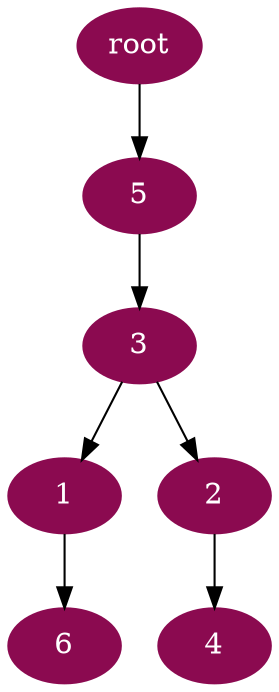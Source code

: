 digraph G {
node [color=deeppink4, style=filled, fontcolor=white];
3 -> 1;
3 -> 2;
5 -> 3;
2 -> 4;
"root" -> 5;
1 -> 6;
}
